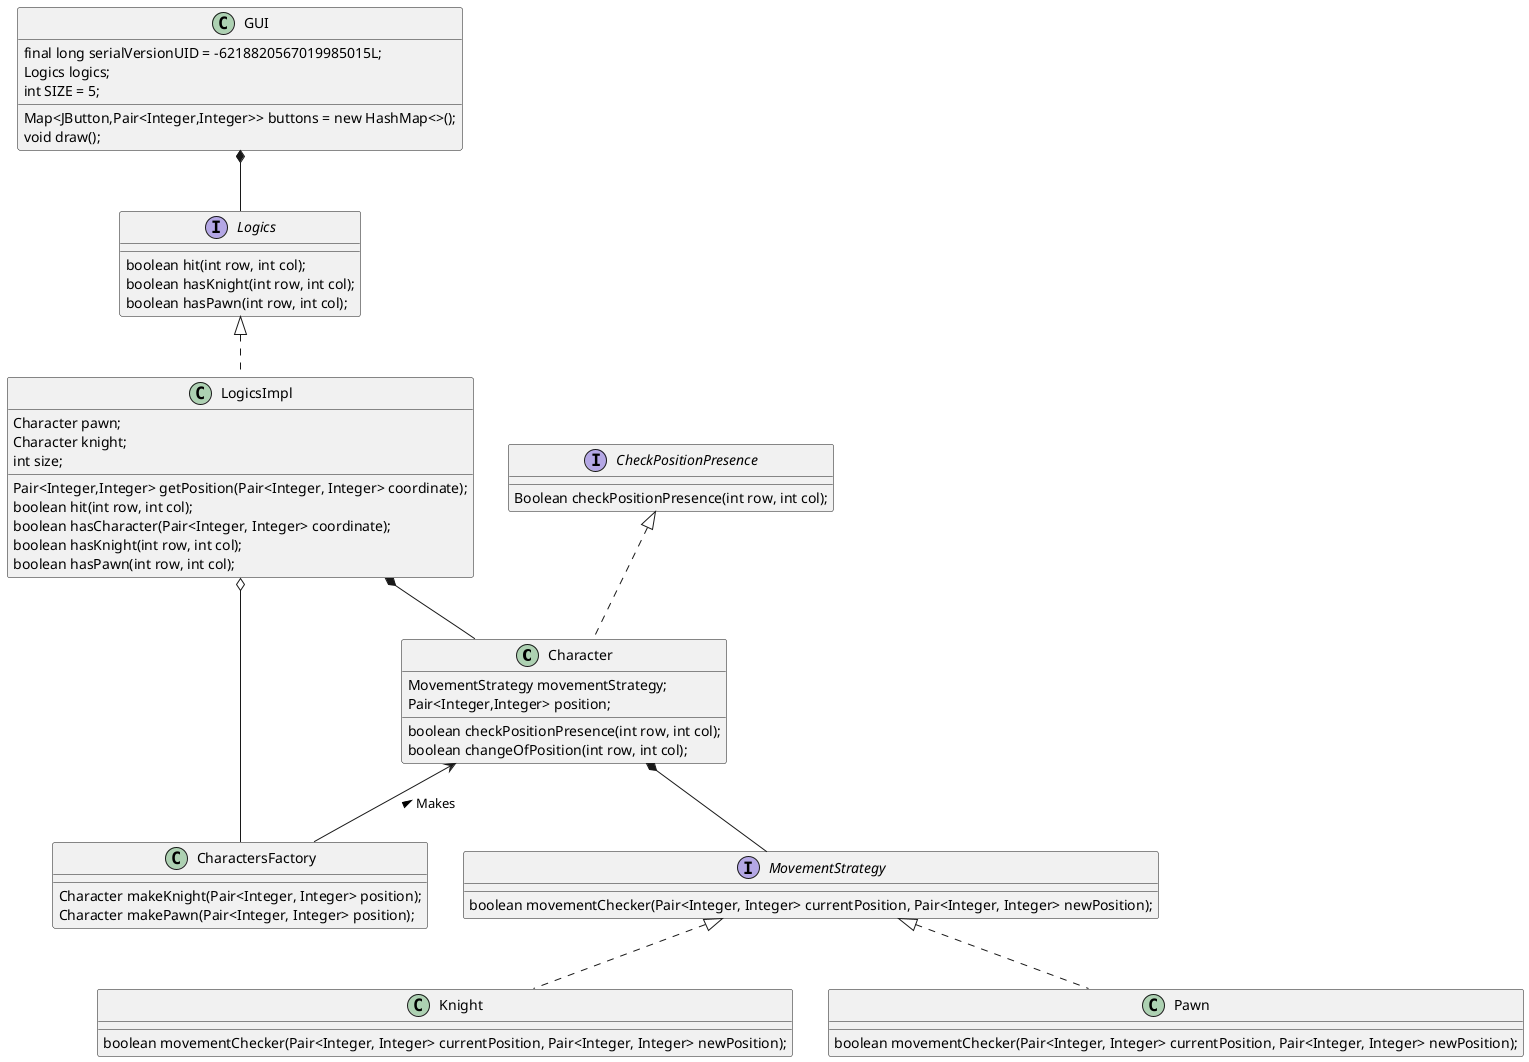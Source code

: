 @startuml
'https://plantuml.com/class-diagram

class Character{
    MovementStrategy movementStrategy;
    Pair<Integer,Integer> position;
    boolean checkPositionPresence(int row, int col);
    boolean changeOfPosition(int row, int col);
}
Character *-- MovementStrategy

class CharactersFactory{
    Character makeKnight(Pair<Integer, Integer> position);
    Character makePawn(Pair<Integer, Integer> position);
}
Character <-- CharactersFactory : Makes <

interface CheckPositionPresence{
    Boolean checkPositionPresence(int row, int col);
}
CheckPositionPresence <|.. Character

class Knight{
    boolean movementChecker(Pair<Integer, Integer> currentPosition, Pair<Integer, Integer> newPosition);
}

class Pawn{
        boolean movementChecker(Pair<Integer, Integer> currentPosition, Pair<Integer, Integer> newPosition);
}

interface MovementStrategy{
        boolean movementChecker(Pair<Integer, Integer> currentPosition, Pair<Integer, Integer> newPosition);
}
MovementStrategy <|.. Knight
MovementStrategy <|..Pawn

class GUI{
    final long serialVersionUID = -6218820567019985015L;
    Map<JButton,Pair<Integer,Integer>> buttons = new HashMap<>();
    Logics logics;
    int SIZE = 5;
    void draw();
}
GUI *-- Logics

interface Logics{
    boolean hit(int row, int col);
    boolean hasKnight(int row, int col);
    boolean hasPawn(int row, int col);
}
Logics <|.. LogicsImpl

class LogicsImpl{
    Character pawn;
    Character knight;
    int size;
    Pair<Integer,Integer> getPosition(Pair<Integer, Integer> coordinate);
    boolean hit(int row, int col);
    boolean hasCharacter(Pair<Integer, Integer> coordinate);
    boolean hasKnight(int row, int col);
    boolean hasPawn(int row, int col);
}
LogicsImpl *-- Character
LogicsImpl o-- CharactersFactory

@enduml